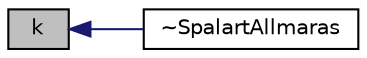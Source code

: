 digraph "k"
{
  bgcolor="transparent";
  edge [fontname="Helvetica",fontsize="10",labelfontname="Helvetica",labelfontsize="10"];
  node [fontname="Helvetica",fontsize="10",shape=record];
  rankdir="LR";
  Node573 [label="k",height=0.2,width=0.4,color="black", fillcolor="grey75", style="filled", fontcolor="black"];
  Node573 -> Node574 [dir="back",color="midnightblue",fontsize="10",style="solid",fontname="Helvetica"];
  Node574 [label="~SpalartAllmaras",height=0.2,width=0.4,color="black",URL="$a32373.html#a02d93bd46b4627149128efc588ae6511",tooltip="Destructor. "];
}
